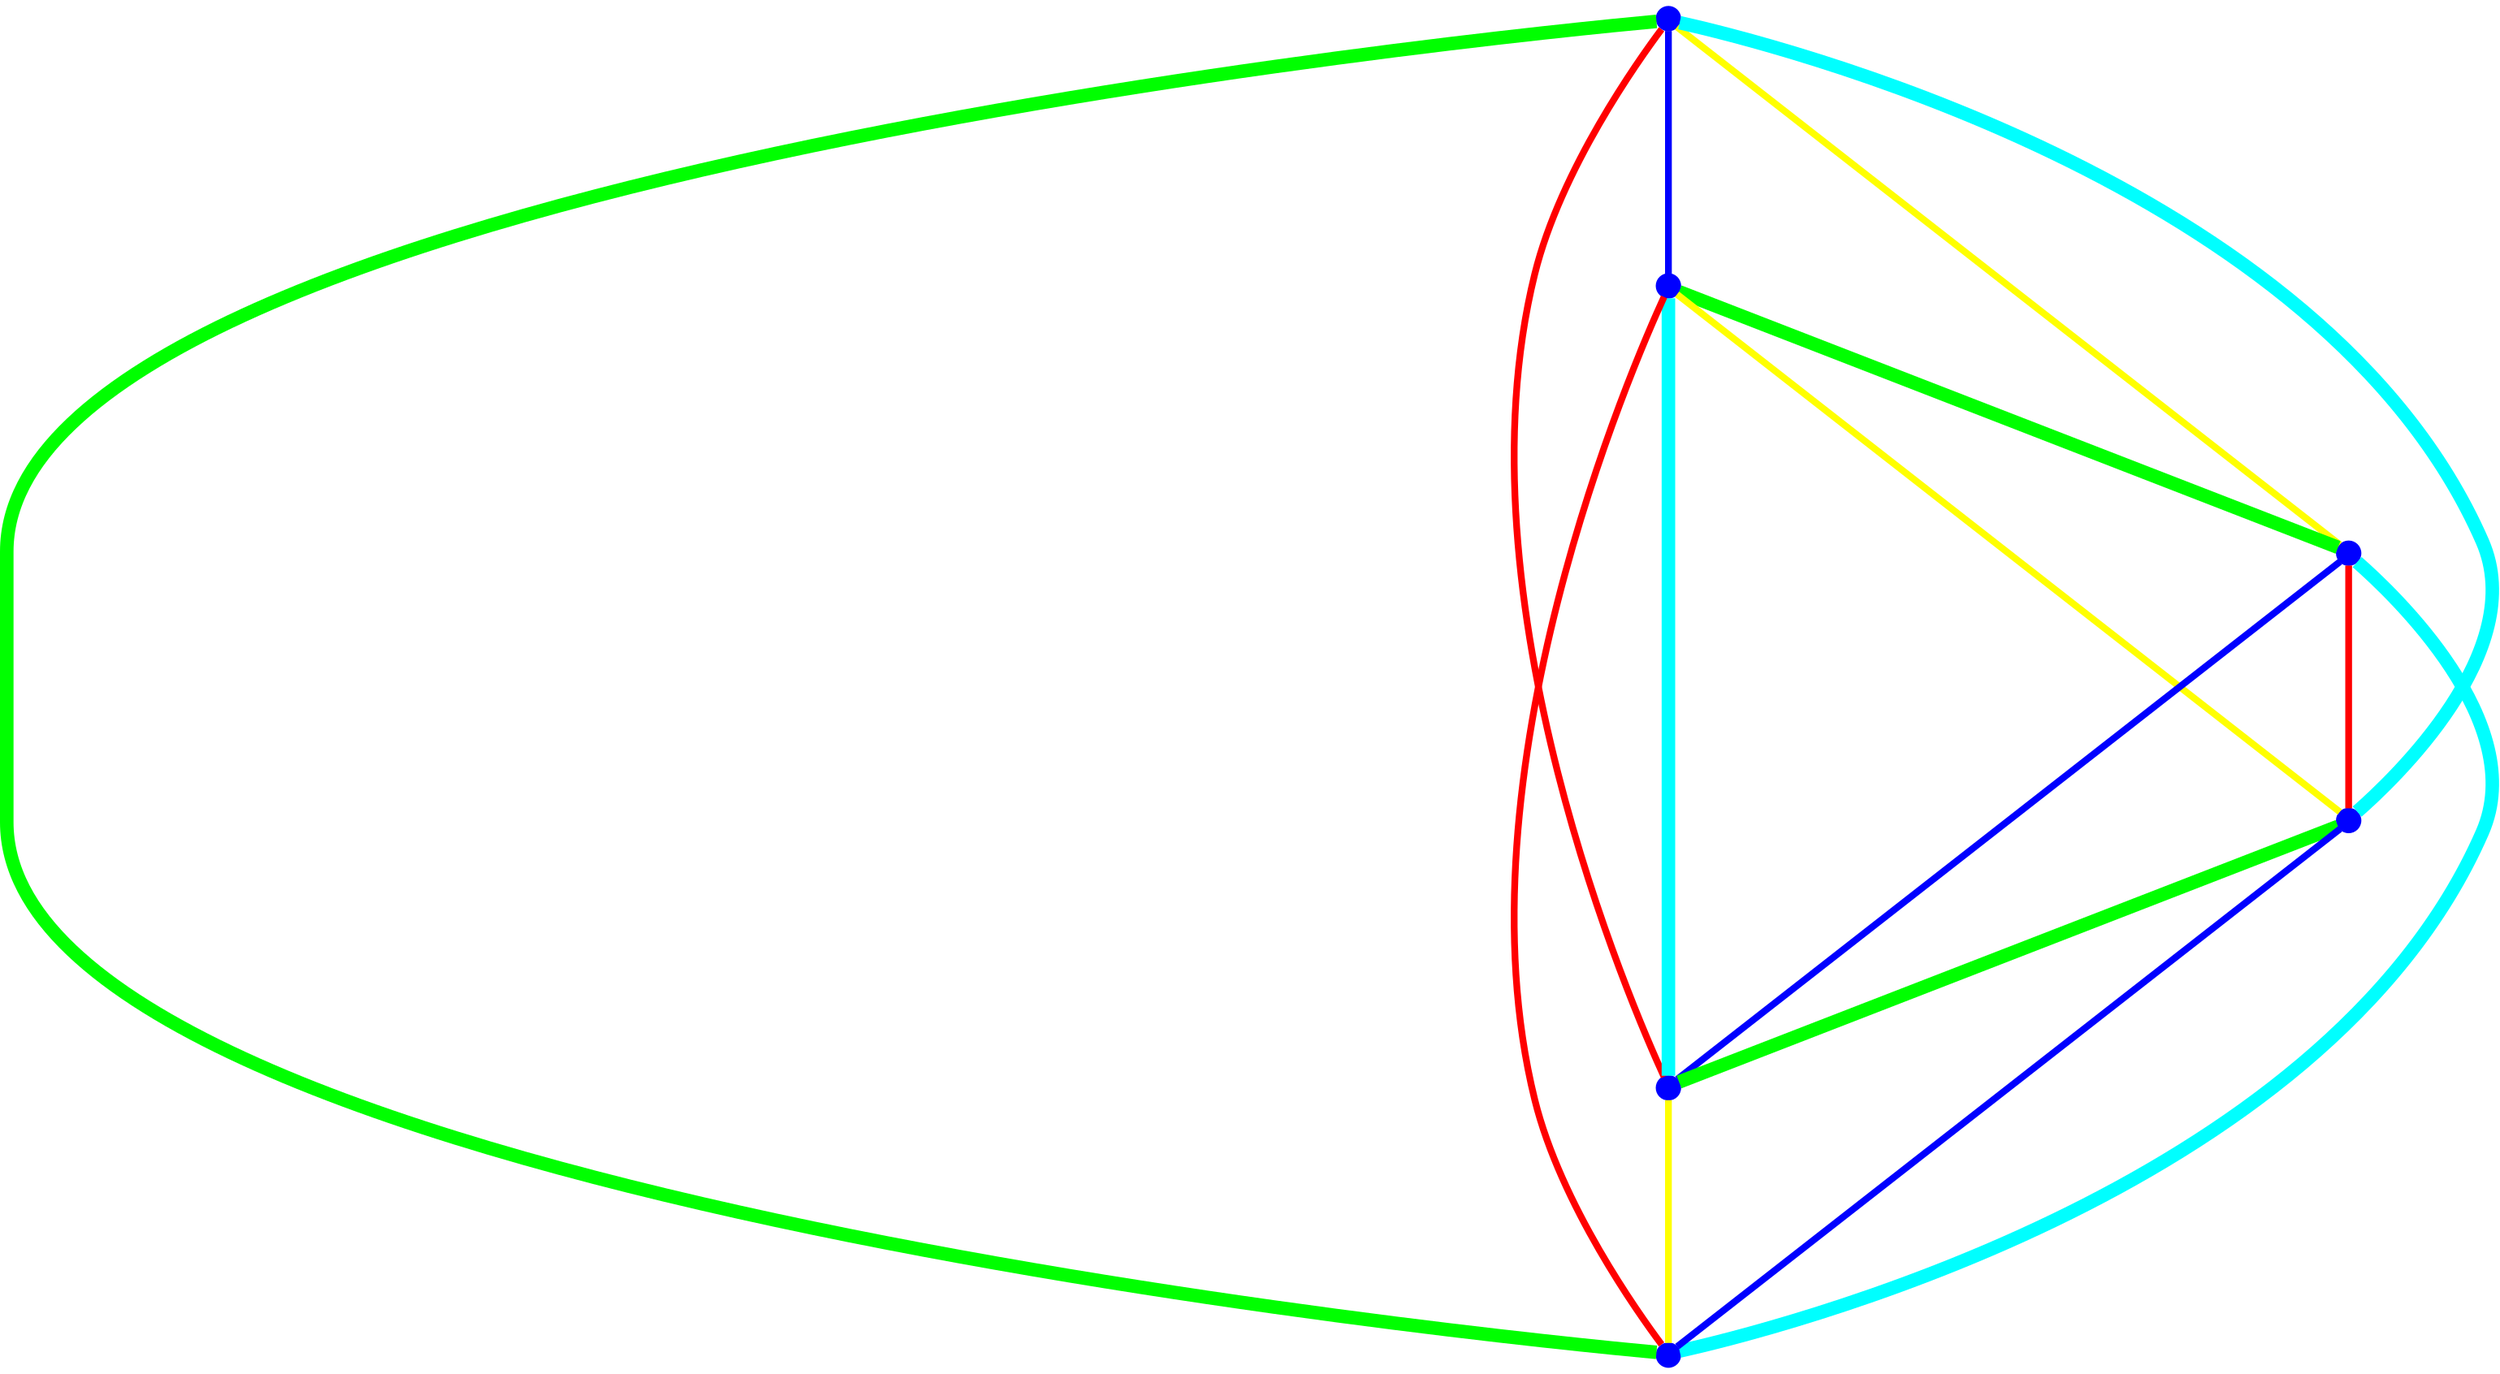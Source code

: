 graph {
ranksep=2
nodesep=2
node [label="" shape=circle style=filled fixedsize=true color=blue fillcolor=blue width=0.2];
"1" -- "2" [style="solid",penwidth="4",color="blue"];
"1" -- "3" [style="solid",penwidth="4",color="yellow"];
"1" -- "4" [style="solid",penwidth="8",color="cyan"];
"1" -- "5" [style="solid",penwidth="4",color="red"];
"1" -- "6" [style="solid",penwidth="8",color="green"];
"2" -- "3" [style="solid",penwidth="8",color="green"];
"2" -- "4" [style="solid",penwidth="4",color="yellow"];
"2" -- "5" [style="solid",penwidth="8",color="cyan"];
"2" -- "6" [style="solid",penwidth="4",color="red"];
"3" -- "4" [style="solid",penwidth="4",color="red"];
"3" -- "5" [style="solid",penwidth="4",color="blue"];
"3" -- "6" [style="solid",penwidth="8",color="cyan"];
"4" -- "5" [style="solid",penwidth="8",color="green"];
"4" -- "6" [style="solid",penwidth="4",color="blue"];
"5" -- "6" [style="solid",penwidth="4",color="yellow"];
}
